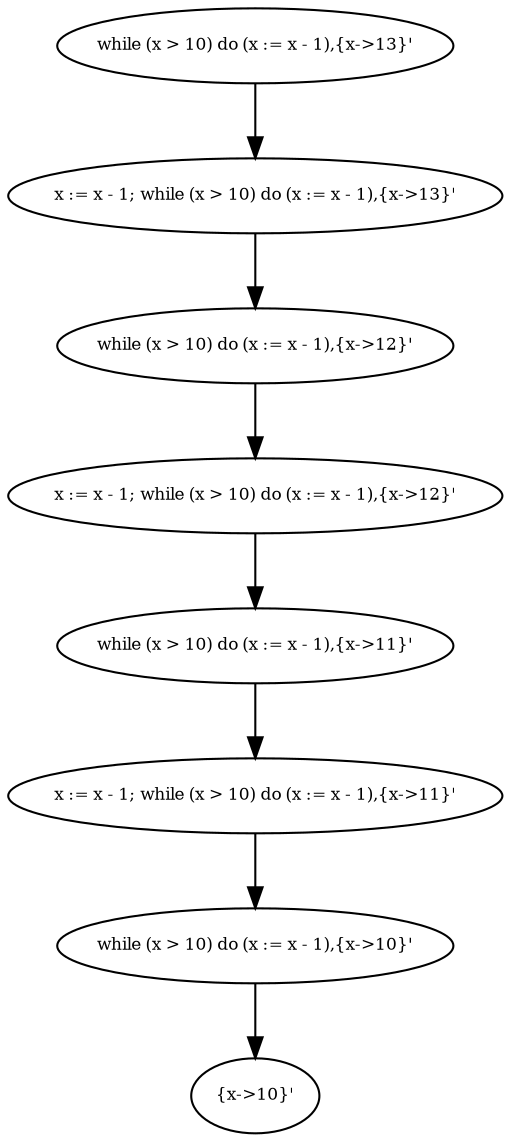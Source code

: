 digraph RGL__DirectedAdjacencyGraph {
    "while (x > 10) do (x := x - 1),{x->13}'" [
        fontsize = 8,
        label = "while (x > 10) do (x := x - 1),{x->13}'"
    ]

    "x := x - 1; while (x > 10) do (x := x - 1),{x->13}'" [
        fontsize = 8,
        label = "x := x - 1; while (x > 10) do (x := x - 1),{x->13}'"
    ]

    "while (x > 10) do (x := x - 1),{x->12}'" [
        fontsize = 8,
        label = "while (x > 10) do (x := x - 1),{x->12}'"
    ]

    "x := x - 1; while (x > 10) do (x := x - 1),{x->12}'" [
        fontsize = 8,
        label = "x := x - 1; while (x > 10) do (x := x - 1),{x->12}'"
    ]

    "while (x > 10) do (x := x - 1),{x->11}'" [
        fontsize = 8,
        label = "while (x > 10) do (x := x - 1),{x->11}'"
    ]

    "x := x - 1; while (x > 10) do (x := x - 1),{x->11}'" [
        fontsize = 8,
        label = "x := x - 1; while (x > 10) do (x := x - 1),{x->11}'"
    ]

    "while (x > 10) do (x := x - 1),{x->10}'" [
        fontsize = 8,
        label = "while (x > 10) do (x := x - 1),{x->10}'"
    ]

    "{x->10}'" [
        fontsize = 8,
        label = "{x->10}'"
    ]

    "while (x > 10) do (x := x - 1),{x->13}'" -> "x := x - 1; while (x > 10) do (x := x - 1),{x->13}'" [
        fontsize = 8
    ]

    "x := x - 1; while (x > 10) do (x := x - 1),{x->13}'" -> "while (x > 10) do (x := x - 1),{x->12}'" [
        fontsize = 8
    ]

    "while (x > 10) do (x := x - 1),{x->12}'" -> "x := x - 1; while (x > 10) do (x := x - 1),{x->12}'" [
        fontsize = 8
    ]

    "x := x - 1; while (x > 10) do (x := x - 1),{x->12}'" -> "while (x > 10) do (x := x - 1),{x->11}'" [
        fontsize = 8
    ]

    "while (x > 10) do (x := x - 1),{x->11}'" -> "x := x - 1; while (x > 10) do (x := x - 1),{x->11}'" [
        fontsize = 8
    ]

    "x := x - 1; while (x > 10) do (x := x - 1),{x->11}'" -> "while (x > 10) do (x := x - 1),{x->10}'" [
        fontsize = 8
    ]

    "while (x > 10) do (x := x - 1),{x->10}'" -> "{x->10}'" [
        fontsize = 8
    ]
}

